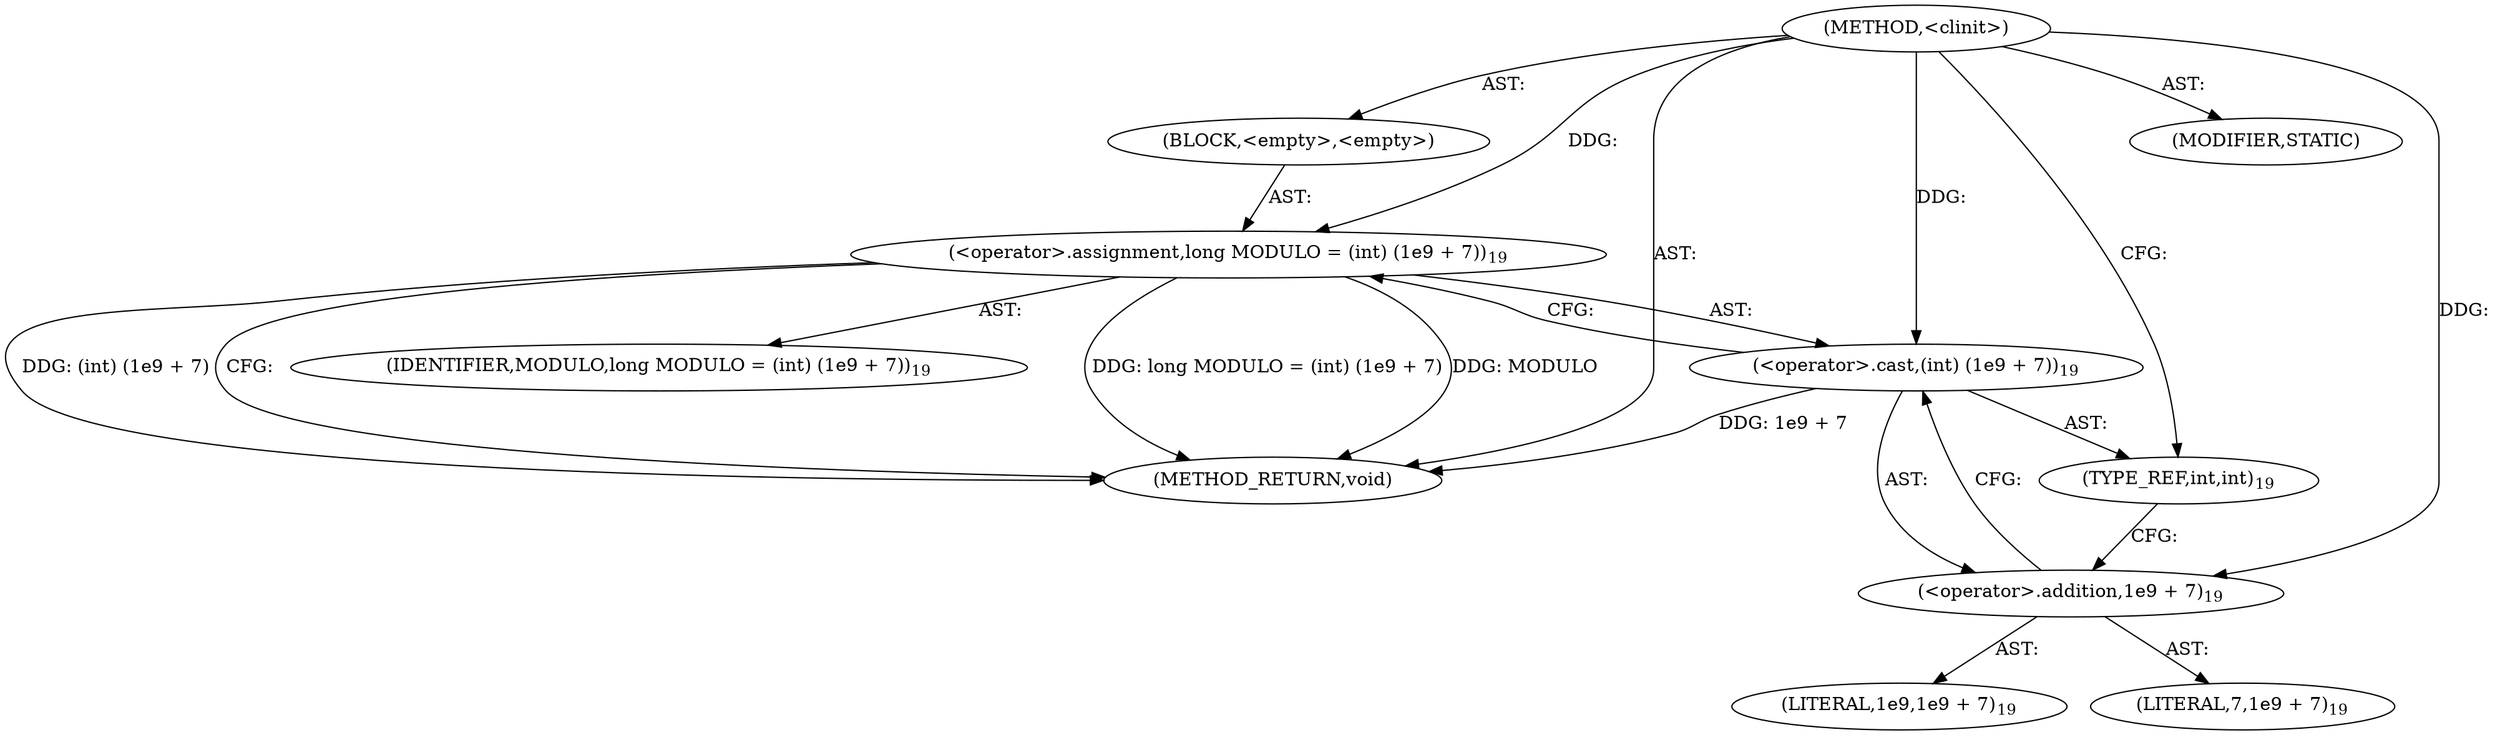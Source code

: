digraph "&lt;clinit&gt;" {  
"83" [label = <(METHOD,&lt;clinit&gt;)> ]
"84" [label = <(BLOCK,&lt;empty&gt;,&lt;empty&gt;)> ]
"85" [label = <(&lt;operator&gt;.assignment,long MODULO = (int) (1e9 + 7))<SUB>19</SUB>> ]
"86" [label = <(IDENTIFIER,MODULO,long MODULO = (int) (1e9 + 7))<SUB>19</SUB>> ]
"87" [label = <(&lt;operator&gt;.cast,(int) (1e9 + 7))<SUB>19</SUB>> ]
"88" [label = <(TYPE_REF,int,int)<SUB>19</SUB>> ]
"89" [label = <(&lt;operator&gt;.addition,1e9 + 7)<SUB>19</SUB>> ]
"90" [label = <(LITERAL,1e9,1e9 + 7)<SUB>19</SUB>> ]
"91" [label = <(LITERAL,7,1e9 + 7)<SUB>19</SUB>> ]
"92" [label = <(MODIFIER,STATIC)> ]
"93" [label = <(METHOD_RETURN,void)> ]
  "83" -> "84"  [ label = "AST: "] 
  "83" -> "92"  [ label = "AST: "] 
  "83" -> "93"  [ label = "AST: "] 
  "84" -> "85"  [ label = "AST: "] 
  "85" -> "86"  [ label = "AST: "] 
  "85" -> "87"  [ label = "AST: "] 
  "87" -> "88"  [ label = "AST: "] 
  "87" -> "89"  [ label = "AST: "] 
  "89" -> "90"  [ label = "AST: "] 
  "89" -> "91"  [ label = "AST: "] 
  "85" -> "93"  [ label = "CFG: "] 
  "87" -> "85"  [ label = "CFG: "] 
  "88" -> "89"  [ label = "CFG: "] 
  "89" -> "87"  [ label = "CFG: "] 
  "83" -> "88"  [ label = "CFG: "] 
  "87" -> "93"  [ label = "DDG: 1e9 + 7"] 
  "85" -> "93"  [ label = "DDG: (int) (1e9 + 7)"] 
  "85" -> "93"  [ label = "DDG: long MODULO = (int) (1e9 + 7)"] 
  "85" -> "93"  [ label = "DDG: MODULO"] 
  "83" -> "85"  [ label = "DDG: "] 
  "83" -> "87"  [ label = "DDG: "] 
  "83" -> "89"  [ label = "DDG: "] 
}
